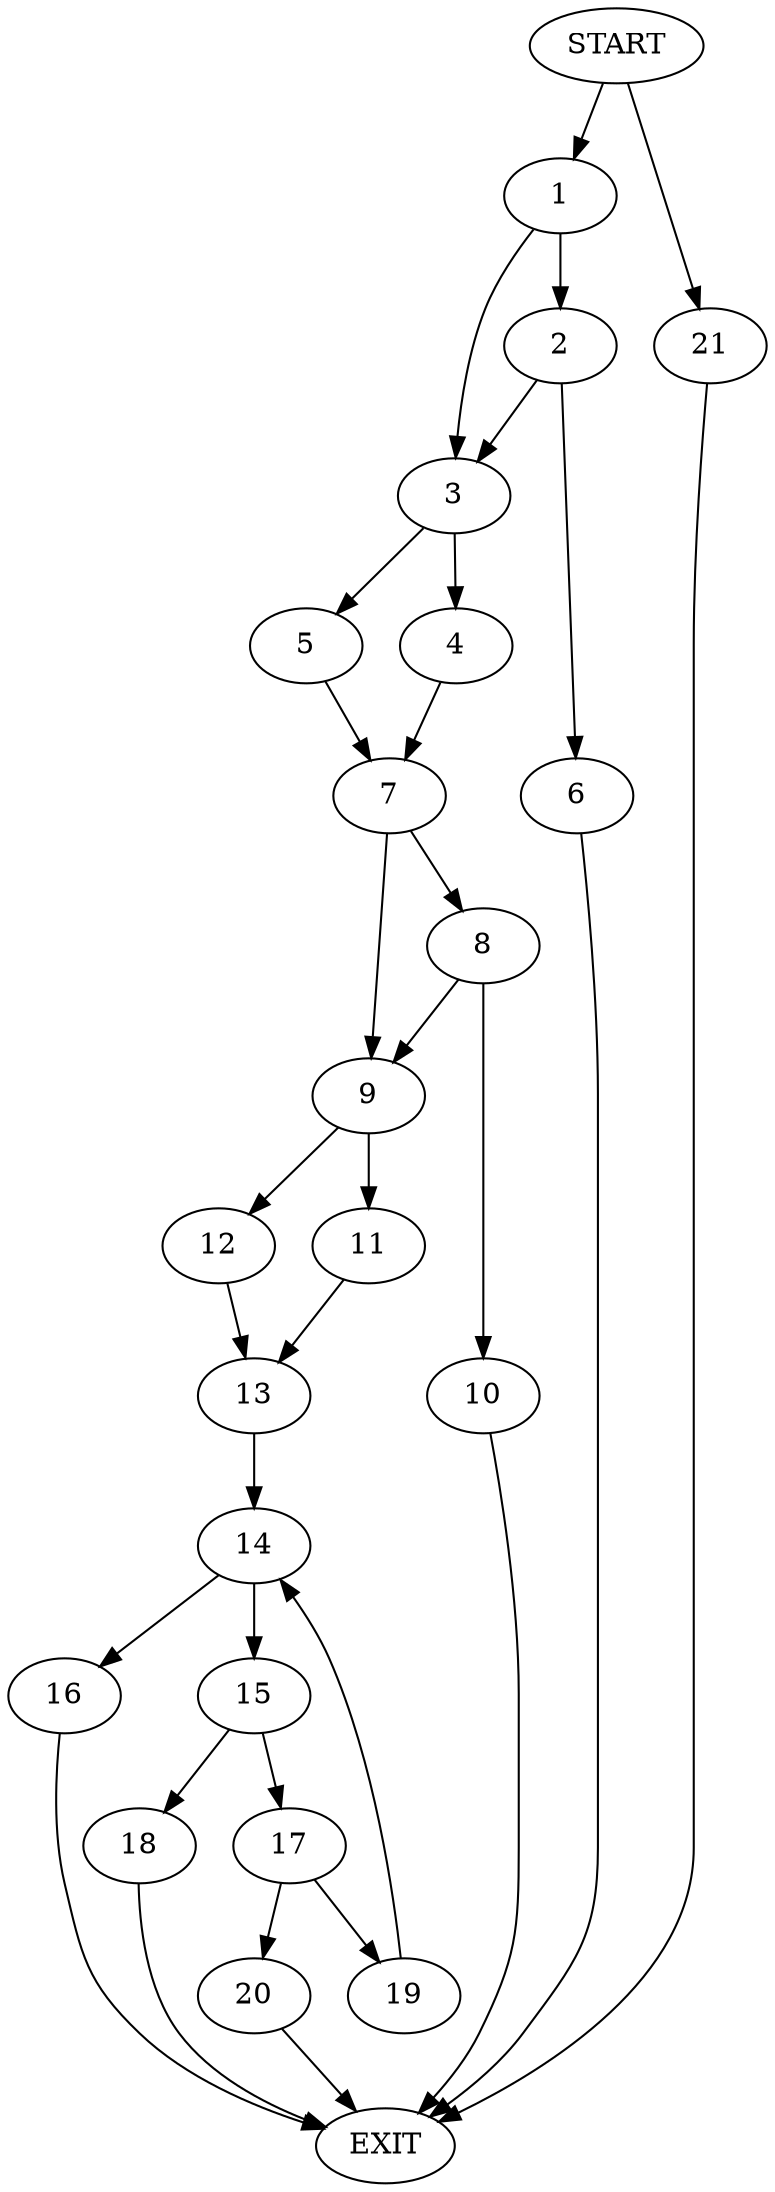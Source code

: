 digraph {
0 [label="START"]
22 [label="EXIT"]
0 -> 1
1 -> 2
1 -> 3
3 -> 4
3 -> 5
2 -> 6
2 -> 3
6 -> 22
4 -> 7
5 -> 7
7 -> 8
7 -> 9
8 -> 9
8 -> 10
9 -> 11
9 -> 12
10 -> 22
12 -> 13
11 -> 13
13 -> 14
14 -> 15
14 -> 16
16 -> 22
15 -> 17
15 -> 18
17 -> 19
17 -> 20
18 -> 22
19 -> 14
20 -> 22
0 -> 21
21 -> 22
}
